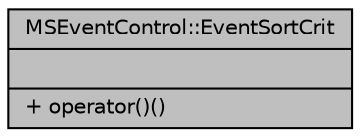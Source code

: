 digraph "MSEventControl::EventSortCrit"
{
  edge [fontname="Helvetica",fontsize="10",labelfontname="Helvetica",labelfontsize="10"];
  node [fontname="Helvetica",fontsize="10",shape=record];
  Node1 [label="{MSEventControl::EventSortCrit\n||+ operator()()\l}",height=0.2,width=0.4,color="black", fillcolor="grey75", style="filled", fontcolor="black"];
}
